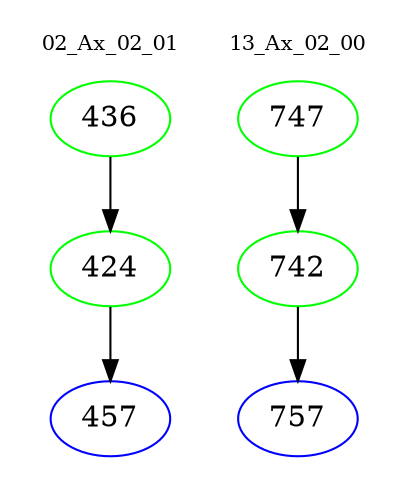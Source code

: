 digraph{
subgraph cluster_0 {
color = white
label = "02_Ax_02_01";
fontsize=10;
T0_436 [label="436", color="green"]
T0_436 -> T0_424 [color="black"]
T0_424 [label="424", color="green"]
T0_424 -> T0_457 [color="black"]
T0_457 [label="457", color="blue"]
}
subgraph cluster_1 {
color = white
label = "13_Ax_02_00";
fontsize=10;
T1_747 [label="747", color="green"]
T1_747 -> T1_742 [color="black"]
T1_742 [label="742", color="green"]
T1_742 -> T1_757 [color="black"]
T1_757 [label="757", color="blue"]
}
}
